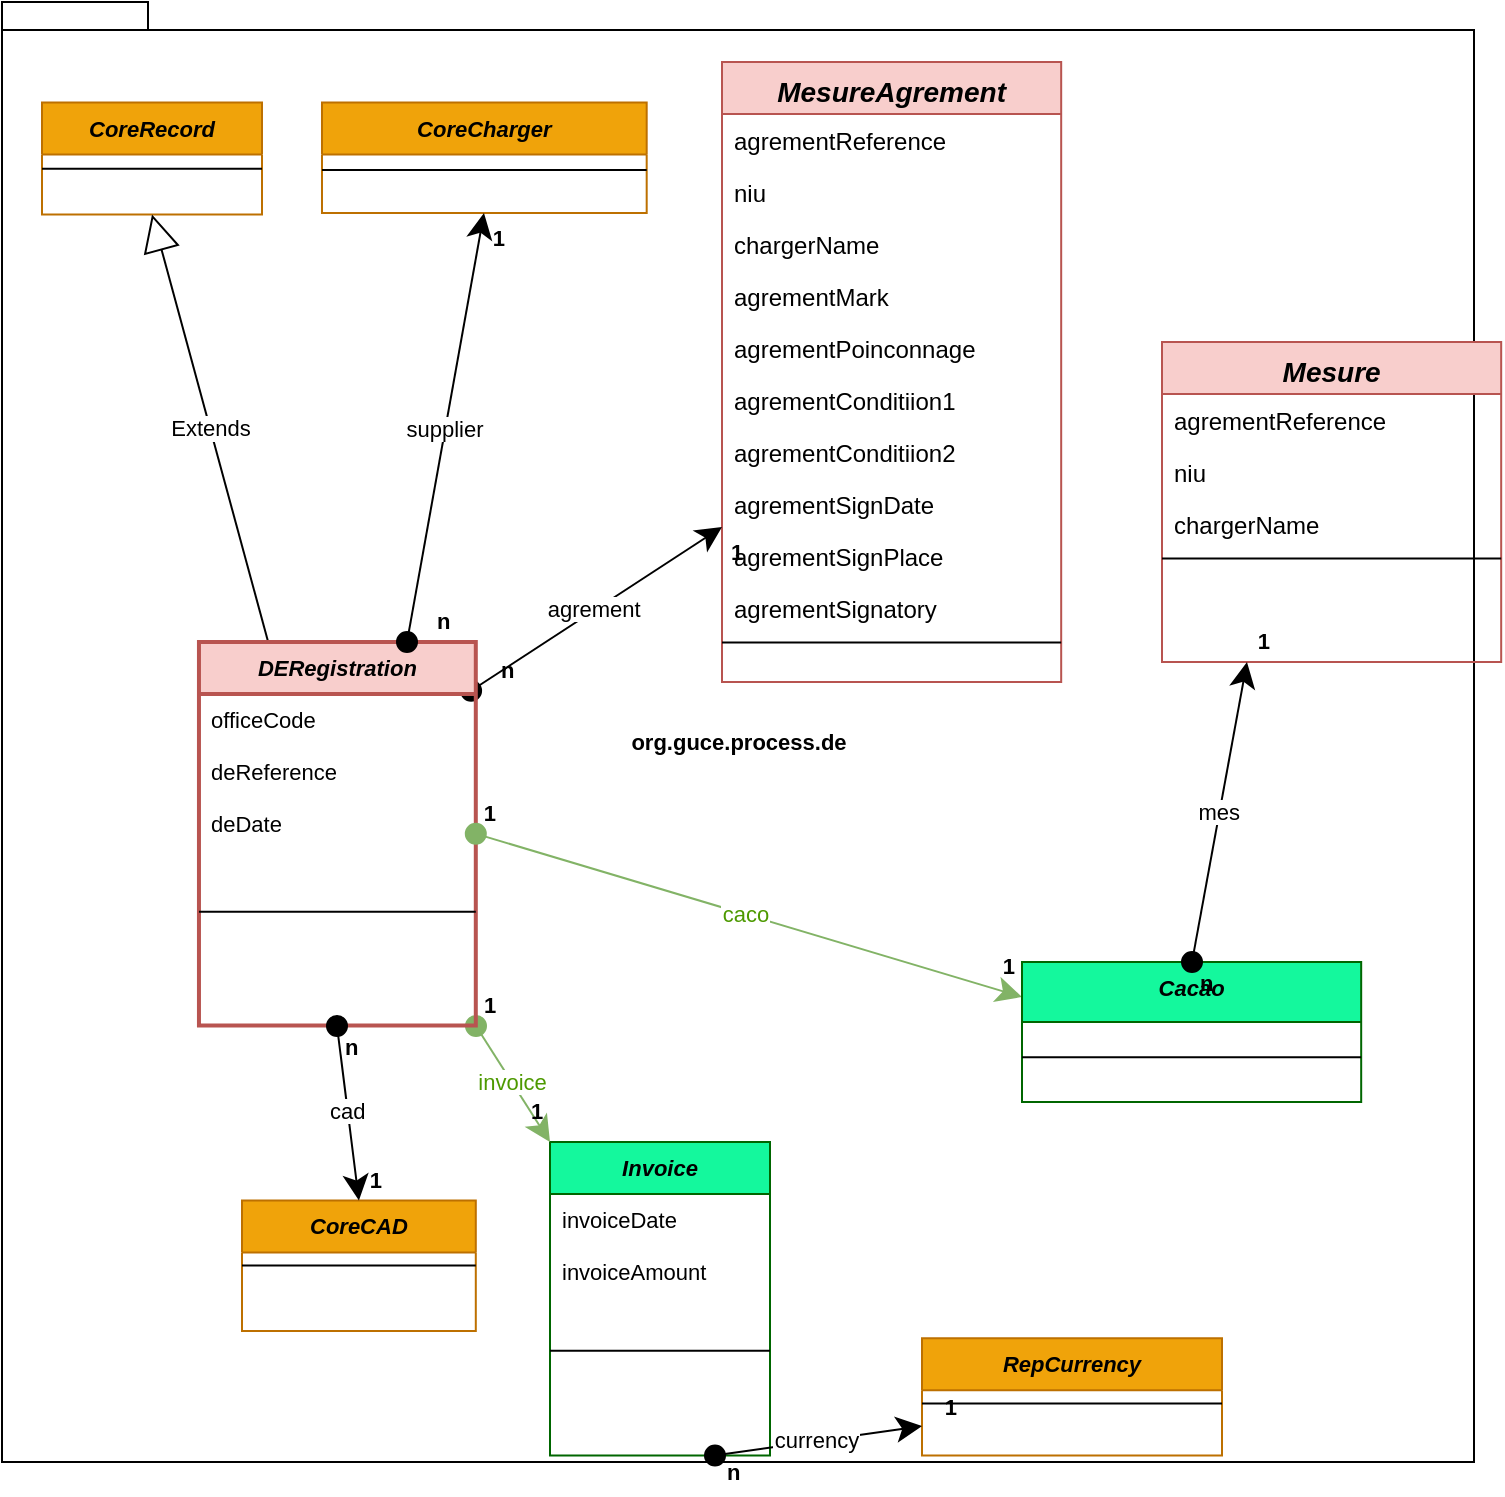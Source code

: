 <mxfile compressed="false" version="21.7.5" type="device">
  <diagram id="dzslenoz5EgcA-fO8ZGD" name="Page-1">
    <mxGraphModel dx="1434" dy="884" grid="1" gridSize="10" guides="1" tooltips="1" connect="1" arrows="1" fold="1" page="1" pageScale="1" pageWidth="827" pageHeight="1169" math="0" shadow="0">
      <root>
        <mxCell id="0" />
        <mxCell id="1" parent="0" />
        <object label="org.guce.process.de" element="package" placeholders="1" id="Sb3ObpHVFGHvWsoK8jhT-4">
          <mxCell style="shape=folder;fontStyle=1;spacingTop=10;tabWidth=40;tabHeight=14;tabPosition=left;html=1;container=1;fillColor=none;labelPosition=center;verticalLabelPosition=middle;align=center;verticalAlign=middle;spacingLeft=0;fontSize=11;" parent="1" vertex="1">
            <mxGeometry x="330" y="730" width="736" height="730" as="geometry" />
          </mxCell>
        </object>
        <object label="CoreRecord" element="existingClass" description="" entity="org.guce.core.entities.CoreRecord" xml="" id="Sb3ObpHVFGHvWsoK8jhT-13">
          <mxCell style="swimlane;fontStyle=3;align=center;verticalAlign=top;childLayout=stackLayout;horizontal=1;startSize=26;horizontalStack=0;resizeParent=1;resizeLast=0;collapsible=1;marginBottom=0;rounded=0;shadow=0;strokeWidth=1;fillColor=#f0a30a;strokeColor=#BD7000;container=1;snapToPoint=1;fixDash=1;dropTarget=1;expand=1;treeMoving=1;fontSize=11;fontColor=#000000;" parent="Sb3ObpHVFGHvWsoK8jhT-4" vertex="1">
            <mxGeometry x="20" y="50.255" width="110" height="55.973" as="geometry">
              <mxRectangle x="230" y="140" width="160" height="26" as="alternateBounds" />
            </mxGeometry>
          </mxCell>
        </object>
        <mxCell id="Sb3ObpHVFGHvWsoK8jhT-14" value="" style="line;strokeWidth=1;fillColor=none;align=left;verticalAlign=middle;spacingTop=-1;spacingLeft=3;spacingRight=3;rotatable=0;labelPosition=right;points=[];portConstraint=eastwest;fontSize=11;" parent="Sb3ObpHVFGHvWsoK8jhT-13" vertex="1">
          <mxGeometry y="26" width="110" height="14.226" as="geometry" />
        </mxCell>
        <object label="Extends" element="extends" id="Sb3ObpHVFGHvWsoK8jhT-15">
          <mxCell style="endArrow=block;endSize=16;endFill=0;html=1;sourcePerimeterSpacing=-4;strokeWidth=1;fontSize=11;align=center;snapToPoint=1;fixDash=1;entryX=0.5;entryY=1;entryDx=0;entryDy=0;exitX=0.25;exitY=0;exitDx=0;exitDy=0;" parent="Sb3ObpHVFGHvWsoK8jhT-4" source="Sb3ObpHVFGHvWsoK8jhT-5" target="Sb3ObpHVFGHvWsoK8jhT-13" edge="1">
            <mxGeometry width="160" relative="1" as="geometry">
              <mxPoint x="125.733" y="284.526" as="sourcePoint" />
              <mxPoint x="289.289" y="284.526" as="targetPoint" />
            </mxGeometry>
          </mxCell>
        </object>
        <object label="Invoice" element="embeddable" table_name="" package_name="" xml_element="" json_element="" description="" id="Sb3ObpHVFGHvWsoK8jhT-43">
          <mxCell style="swimlane;fontStyle=3;align=center;verticalAlign=top;childLayout=stackLayout;horizontal=1;startSize=26;horizontalStack=0;resizeParent=1;resizeLast=0;collapsible=1;marginBottom=0;rounded=0;shadow=0;strokeWidth=1;container=1;snapToPoint=1;fixDash=1;dropTarget=1;expand=1;treeMoving=1;fillColor=#14F89D;strokeColor=#006600;fontSize=11;" parent="Sb3ObpHVFGHvWsoK8jhT-4" vertex="1">
            <mxGeometry x="274" y="570.004" width="110" height="156.705" as="geometry">
              <mxRectangle x="230" y="140" width="160" height="26" as="alternateBounds" />
            </mxGeometry>
          </mxCell>
        </object>
        <object label="invoiceDate" type="date" element="field" label_name="Date Facture" column_name="INVOICE_DATE" max_size="" min_size="" options="" optionsClass="" nullable="" unique="" xml_element="DATE_FACTURE" sequence="2" label_nameEn="Invoice Date" id="Sb3ObpHVFGHvWsoK8jhT-45">
          <mxCell style="text;strokeColor=none;fillColor=none;align=left;verticalAlign=top;spacingLeft=4;spacingRight=4;overflow=hidden;rotatable=0;points=[[0,0.5],[1,0.5]];portConstraint=eastwest;connectable=0;allowArrows=0;autosize=0;resizable=0;fontSize=11;" parent="Sb3ObpHVFGHvWsoK8jhT-43" vertex="1">
            <mxGeometry y="26" width="110" height="26" as="geometry" />
          </mxCell>
        </object>
        <object label="invoiceAmount" type="bigdecimal" element="field" label_name="Montant Facture" column_name="INVOICE_AMOUNT" max_size="" min_size="" options="" optionsClass="" nullable="" unique="" xml_element="MONTANT_FACTURE" sequence="3" label_nameEn="Invoice Amount" id="MMoQDWghkzFwq_rW3yn7-1">
          <mxCell style="text;strokeColor=none;fillColor=none;align=left;verticalAlign=top;spacingLeft=4;spacingRight=4;overflow=hidden;rotatable=0;points=[[0,0.5],[1,0.5]];portConstraint=eastwest;allowArrows=0;resizable=0;connectable=0;fontSize=11;" parent="Sb3ObpHVFGHvWsoK8jhT-43" vertex="1">
            <mxGeometry y="52" width="110" height="34.667" as="geometry" />
          </mxCell>
        </object>
        <mxCell id="Sb3ObpHVFGHvWsoK8jhT-50" value="" style="line;strokeWidth=1;fillColor=none;align=left;verticalAlign=middle;spacingTop=-1;spacingLeft=3;spacingRight=3;rotatable=0;labelPosition=right;points=[];portConstraint=eastwest;fontSize=11;" parent="Sb3ObpHVFGHvWsoK8jhT-43" vertex="1">
          <mxGeometry y="86.667" width="110" height="35.372" as="geometry" />
        </mxCell>
        <object label="invoice" join_table="" join_column="" inverse_join_column="" mapped_by="" unique="" cascade="" inverse_name="" element="relation" fetch_type="" orphan_removal="" xml_element="FACTURE" sequence="15" label_name="Facture" label_nameEn="Invoice" id="vLi7R-2AJWSlNqhlG2X7-19">
          <mxCell style="endArrow=classic;shadow=0;strokeWidth=1;rounded=0;endFill=1;elbow=vertical;endSize=10;startSize=10;sourcePerimeterSpacing=0;startArrow=oval;startFill=1;align=center;snapToPoint=1;targetPerimeterSpacing=0;fontSize=11;spacingRight=0;spacingBottom=2;spacing=0;fixDash=1;fontColor=#4D9900;fillColor=#d5e8d4;strokeColor=#82B366;" parent="Sb3ObpHVFGHvWsoK8jhT-4" source="Sb3ObpHVFGHvWsoK8jhT-5" target="Sb3ObpHVFGHvWsoK8jhT-43" edge="1">
            <mxGeometry x="-0.012" relative="1" as="geometry">
              <mxPoint x="136.745" y="459.411" as="sourcePoint" />
              <mxPoint x="416" y="142.703" as="targetPoint" />
              <mxPoint as="offset" />
              <Array as="points" />
            </mxGeometry>
          </mxCell>
        </object>
        <object label="1" element="card" id="vLi7R-2AJWSlNqhlG2X7-20">
          <mxCell style="resizable=0;align=left;verticalAlign=bottom;labelBackgroundColor=none;fontSize=11;fontStyle=1;spacing=4;" parent="vLi7R-2AJWSlNqhlG2X7-19" connectable="0" vertex="1">
            <mxGeometry x="-1" relative="1" as="geometry">
              <mxPoint as="offset" />
            </mxGeometry>
          </mxCell>
        </object>
        <object label="1" element="card" id="vLi7R-2AJWSlNqhlG2X7-21">
          <mxCell style="resizable=0;align=right;verticalAlign=bottom;labelBackgroundColor=none;fontSize=11;fontStyle=1;spacing=4;" parent="vLi7R-2AJWSlNqhlG2X7-19" connectable="0" vertex="1">
            <mxGeometry x="1" relative="1" as="geometry">
              <mxPoint y="-5" as="offset" />
            </mxGeometry>
          </mxCell>
        </object>
        <object label="RepCurrency" element="existingClass" description="" entity="org.guce.rep.entities.RepCurrency" xml="" id="MMoQDWghkzFwq_rW3yn7-2">
          <mxCell style="swimlane;fontStyle=3;align=center;verticalAlign=top;childLayout=stackLayout;horizontal=1;startSize=26;horizontalStack=0;resizeParent=1;resizeLast=0;collapsible=1;marginBottom=0;rounded=0;shadow=0;strokeWidth=1;fillColor=#f0a30a;strokeColor=#BD7000;container=1;snapToPoint=1;fixDash=1;dropTarget=1;expand=1;treeMoving=1;fontSize=11;fontColor=#000000;" parent="Sb3ObpHVFGHvWsoK8jhT-4" vertex="1">
            <mxGeometry x="460" y="668.099" width="150" height="58.61" as="geometry">
              <mxRectangle x="230" y="140" width="160" height="26" as="alternateBounds" />
            </mxGeometry>
          </mxCell>
        </object>
        <mxCell id="MMoQDWghkzFwq_rW3yn7-3" value="" style="line;strokeWidth=1;fillColor=none;align=left;verticalAlign=middle;spacingTop=-1;spacingLeft=3;spacingRight=3;rotatable=0;labelPosition=right;points=[];portConstraint=eastwest;fontSize=11;" parent="MMoQDWghkzFwq_rW3yn7-2" vertex="1">
          <mxGeometry y="26" width="150" height="13.21" as="geometry" />
        </mxCell>
        <object label="currency" join_table="" join_column="" inverse_join_column="" mapped_by="" unique="" cascade="" inverse_name="" element="relation" fetch_type="" orphan_removal="" xml_element="DEVISE_FACTURE" sequence="4" label_nameEn="Invoice Currency" label_name="Devise Facture" id="MMoQDWghkzFwq_rW3yn7-4">
          <mxCell style="endArrow=classic;shadow=0;strokeWidth=1;rounded=0;endFill=1;elbow=vertical;endSize=10;startSize=10;sourcePerimeterSpacing=0;startArrow=oval;startFill=1;align=center;snapToPoint=1;targetPerimeterSpacing=0;fontSize=11;spacingRight=0;spacingBottom=2;spacing=0;fixDash=1;exitX=0.75;exitY=1;exitDx=0;exitDy=0;" parent="Sb3ObpHVFGHvWsoK8jhT-4" source="Sb3ObpHVFGHvWsoK8jhT-43" target="MMoQDWghkzFwq_rW3yn7-2" edge="1">
            <mxGeometry x="-0.012" relative="1" as="geometry">
              <mxPoint x="173.641" y="660.781" as="sourcePoint" />
              <mxPoint x="410.424" y="660.506" as="targetPoint" />
              <mxPoint as="offset" />
              <Array as="points" />
            </mxGeometry>
          </mxCell>
        </object>
        <object label="n" element="card" id="MMoQDWghkzFwq_rW3yn7-5">
          <mxCell style="resizable=0;align=left;verticalAlign=bottom;labelBackgroundColor=none;fontSize=11;fontStyle=1;spacing=4;" parent="MMoQDWghkzFwq_rW3yn7-4" connectable="0" vertex="1">
            <mxGeometry x="-1" relative="1" as="geometry">
              <mxPoint x="2" y="19" as="offset" />
            </mxGeometry>
          </mxCell>
        </object>
        <object label="1" element="card" id="MMoQDWghkzFwq_rW3yn7-6">
          <mxCell style="resizable=0;align=right;verticalAlign=bottom;labelBackgroundColor=none;fontSize=11;fontStyle=1;spacing=4;" parent="MMoQDWghkzFwq_rW3yn7-4" connectable="0" vertex="1">
            <mxGeometry x="1" relative="1" as="geometry">
              <mxPoint x="21" y="1" as="offset" />
            </mxGeometry>
          </mxCell>
        </object>
        <object label="MesureAgrement" element="class" table_name="DE_AGREMENT" package_name="" xml_element="" json_element="" description="Gestion des agrements d&#39;importation" code="DE_AGR" columns="agrementReference:agrementReference,niu:niu,chargerName:chargerName,agrementSignDate:agrementSignDate:date,agrementMark:agrementMark" tilte="" titleEn="Import agrement" process_description="Gestion des agrements d&#39;importation" process_descriptioneN="Import agrement management" searchs="agrementReference:agrementReference,niu:niu,chargerName:chargerName,agrementSignDate:agrementSignDate:date" name_field="agrementReference" title="Agrement d&#39;imporation" exportables="agrementReference:agrementReference,niu:niu,chargerName:chargerName,agrementSignDate:agrementSignDate:date,agrementMark:agrementMark" list_title="Liste des agrements d&#39;importation" requiredList="agrementConditiion1,agrementConditiion2" id="NXV4UGEvAsTHHOBQvUV3-1">
          <mxCell style="swimlane;fontStyle=3;align=center;verticalAlign=top;childLayout=stackLayout;horizontal=1;startSize=26;horizontalStack=0;resizeParent=1;resizeLast=0;collapsible=1;marginBottom=0;rounded=0;shadow=0;strokeWidth=1;fillColor=#f8cecc;strokeColor=#b85450;container=1;snapToPoint=1;fixDash=1;dropTarget=1;expand=1;treeMoving=1;fontSize=14;" parent="Sb3ObpHVFGHvWsoK8jhT-4" vertex="1">
            <mxGeometry x="360" y="30" width="169.59" height="310" as="geometry">
              <mxRectangle x="230" y="140" width="160" height="26" as="alternateBounds" />
            </mxGeometry>
          </mxCell>
        </object>
        <object label="agrementReference" type="string" element="field" label_name="N° Agrément" column_name="" max_size="35" min_size="" options="" optionsClass="" nullable="" unique="true" label_nameEn="N° Agrément" sequence="1" id="NXV4UGEvAsTHHOBQvUV3-2">
          <mxCell style="text;strokeColor=none;fillColor=none;align=left;verticalAlign=top;spacingLeft=4;spacingRight=4;overflow=hidden;rotatable=0;points=[[0,0.5],[1,0.5]];portConstraint=eastwest;connectable=0;allowArrows=0;autosize=0;resizable=0;" parent="NXV4UGEvAsTHHOBQvUV3-1" vertex="1">
            <mxGeometry y="26" width="169.59" height="26" as="geometry" />
          </mxCell>
        </object>
        <object label="niu" type="string" element="field" label_name="Numéro contribuable" column_name="" max_size="35" min_size="" options="" optionsClass="" nullable="" unique="" label_nameEn="Numéro contribuable" sequence="2" id="NXV4UGEvAsTHHOBQvUV3-3">
          <mxCell style="text;strokeColor=none;fillColor=none;align=left;verticalAlign=top;spacingLeft=4;spacingRight=4;overflow=hidden;rotatable=0;points=[[0,0.5],[1,0.5]];portConstraint=eastwest;connectable=0;allowArrows=0;autosize=0;resizable=0;" parent="NXV4UGEvAsTHHOBQvUV3-1" vertex="1">
            <mxGeometry y="52" width="169.59" height="26" as="geometry" />
          </mxCell>
        </object>
        <object label="chargerName" type="string" element="field" label_name="Nom contribuable" column_name="" max_size="150" min_size="" options="" optionsClass="" nullable="" unique="" label_nameEn="Nom contribuable" sequence="3" id="NXV4UGEvAsTHHOBQvUV3-4">
          <mxCell style="text;strokeColor=none;fillColor=none;align=left;verticalAlign=top;spacingLeft=4;spacingRight=4;overflow=hidden;rotatable=0;points=[[0,0.5],[1,0.5]];portConstraint=eastwest;connectable=0;allowArrows=0;autosize=0;resizable=0;" parent="NXV4UGEvAsTHHOBQvUV3-1" vertex="1">
            <mxGeometry y="78" width="169.59" height="26" as="geometry" />
          </mxCell>
        </object>
        <object label="agrementMark" type="string" element="field" label_name="Marques d’identification" column_name="" max_size="512" min_size="" options="" optionsClass="" nullable="" unique="" label_nameEn="Marques d’identification" sequence="5" id="NXV4UGEvAsTHHOBQvUV3-5">
          <mxCell style="text;strokeColor=none;fillColor=none;align=left;verticalAlign=top;spacingLeft=4;spacingRight=4;overflow=hidden;rotatable=0;points=[[0,0.5],[1,0.5]];portConstraint=eastwest;connectable=0;allowArrows=0;autosize=0;resizable=0;" parent="NXV4UGEvAsTHHOBQvUV3-1" vertex="1">
            <mxGeometry y="104" width="169.59" height="26" as="geometry" />
          </mxCell>
        </object>
        <object label="agrementPoinconnage" type="string" element="field" label_name="Poinçonnage" column_name="" max_size="512" min_size="" options="" optionsClass="" nullable="" unique="" label_nameEn="Poinçonnage" sequence="5" id="NXV4UGEvAsTHHOBQvUV3-6">
          <mxCell style="text;strokeColor=none;fillColor=none;align=left;verticalAlign=top;spacingLeft=4;spacingRight=4;overflow=hidden;rotatable=0;points=[[0,0.5],[1,0.5]];portConstraint=eastwest;connectable=0;allowArrows=0;autosize=0;resizable=0;" parent="NXV4UGEvAsTHHOBQvUV3-1" vertex="1">
            <mxGeometry y="130" width="169.59" height="26" as="geometry" />
          </mxCell>
        </object>
        <object label="agrementConditiion1" type="string" element="field" label_name="Conditions Agrément 1" column_name="" max_size="512" min_size="" options="" optionsClass="" nullable="" unique="" label_nameEn="Conditions Agrément 1" sequence="5" required="false" id="NXV4UGEvAsTHHOBQvUV3-7">
          <mxCell style="text;strokeColor=none;fillColor=none;align=left;verticalAlign=top;spacingLeft=4;spacingRight=4;overflow=hidden;rotatable=0;points=[[0,0.5],[1,0.5]];portConstraint=eastwest;connectable=0;allowArrows=0;autosize=0;resizable=0;" parent="NXV4UGEvAsTHHOBQvUV3-1" vertex="1">
            <mxGeometry y="156" width="169.59" height="26" as="geometry" />
          </mxCell>
        </object>
        <object label="agrementConditiion2" type="string" element="field" label_name="Conditions Agrément 2" column_name="" max_size="512" min_size="" options="" optionsClass="" nullable="" unique="" label_nameEn="Conditions Agrément 2" sequence="6" required="false" id="NXV4UGEvAsTHHOBQvUV3-8">
          <mxCell style="text;strokeColor=none;fillColor=none;align=left;verticalAlign=top;spacingLeft=4;spacingRight=4;overflow=hidden;rotatable=0;points=[[0,0.5],[1,0.5]];portConstraint=eastwest;connectable=0;allowArrows=0;autosize=0;resizable=0;" parent="NXV4UGEvAsTHHOBQvUV3-1" vertex="1">
            <mxGeometry y="182" width="169.59" height="26" as="geometry" />
          </mxCell>
        </object>
        <object label="agrementSignDate" type="date" element="field" label_name="Date Signature" column_name="" max_size="" min_size="" options="" optionsClass="" nullable="" unique="" label_nameEn="Date Signature" sequence="7" id="NXV4UGEvAsTHHOBQvUV3-9">
          <mxCell style="text;strokeColor=none;fillColor=none;align=left;verticalAlign=top;spacingLeft=4;spacingRight=4;overflow=hidden;rotatable=0;points=[[0,0.5],[1,0.5]];portConstraint=eastwest;connectable=0;allowArrows=0;autosize=0;resizable=0;" parent="NXV4UGEvAsTHHOBQvUV3-1" vertex="1">
            <mxGeometry y="208" width="169.59" height="26" as="geometry" />
          </mxCell>
        </object>
        <object label="agrementSignPlace" type="string" element="field" label_name="Lieu signature" column_name="" max_size="" min_size="" options="" optionsClass="" nullable="" unique="" label_nameEn="Lieu signature" sequence="8" id="NXV4UGEvAsTHHOBQvUV3-10">
          <mxCell style="text;strokeColor=none;fillColor=none;align=left;verticalAlign=top;spacingLeft=4;spacingRight=4;overflow=hidden;rotatable=0;points=[[0,0.5],[1,0.5]];portConstraint=eastwest;connectable=0;allowArrows=0;autosize=0;resizable=0;" parent="NXV4UGEvAsTHHOBQvUV3-1" vertex="1">
            <mxGeometry y="234" width="169.59" height="26" as="geometry" />
          </mxCell>
        </object>
        <object label="agrementSignatory" type="string" element="field" label_name="Signataire" column_name="" max_size="" min_size="" options="" optionsClass="" nullable="" unique="" label_nameEn="Signataire" sequence="9" id="NXV4UGEvAsTHHOBQvUV3-11">
          <mxCell style="text;strokeColor=none;fillColor=none;align=left;verticalAlign=top;spacingLeft=4;spacingRight=4;overflow=hidden;rotatable=0;points=[[0,0.5],[1,0.5]];portConstraint=eastwest;connectable=0;allowArrows=0;autosize=0;resizable=0;" parent="NXV4UGEvAsTHHOBQvUV3-1" vertex="1">
            <mxGeometry y="260" width="169.59" height="26" as="geometry" />
          </mxCell>
        </object>
        <mxCell id="NXV4UGEvAsTHHOBQvUV3-12" value="" style="line;strokeWidth=1;fillColor=none;align=left;verticalAlign=middle;spacingTop=-1;spacingLeft=3;spacingRight=3;rotatable=0;labelPosition=right;points=[];portConstraint=eastwest;" parent="NXV4UGEvAsTHHOBQvUV3-1" vertex="1">
          <mxGeometry y="286" width="169.59" height="8.609" as="geometry" />
        </mxCell>
        <object label="agrement" join_table="" join_column="" inverse_join_column="" mapped_by="" unique="" cascade="" inverse_name="" element="relation" fetch_type="" orphan_removal="" xml_element="FOURNISSEUR" sequence="11" label_name="Fournisseur" label_nameEn="Supplier" id="NXV4UGEvAsTHHOBQvUV3-13">
          <mxCell style="endArrow=classic;shadow=0;strokeWidth=1;rounded=0;endFill=1;elbow=vertical;endSize=10;startSize=10;sourcePerimeterSpacing=0;startArrow=oval;startFill=1;align=center;snapToPoint=1;targetPerimeterSpacing=0;fontSize=11;spacingRight=0;spacingBottom=2;spacing=0;fixDash=1;exitX=0.983;exitY=0.127;exitDx=0;exitDy=0;exitPerimeter=0;" parent="Sb3ObpHVFGHvWsoK8jhT-4" source="Sb3ObpHVFGHvWsoK8jhT-5" target="NXV4UGEvAsTHHOBQvUV3-1" edge="1">
            <mxGeometry x="-0.02" relative="1" as="geometry">
              <mxPoint x="184" y="371" as="sourcePoint" />
              <mxPoint x="400" y="170" as="targetPoint" />
              <mxPoint as="offset" />
              <Array as="points" />
            </mxGeometry>
          </mxCell>
        </object>
        <object label="n" element="card" id="NXV4UGEvAsTHHOBQvUV3-14">
          <mxCell style="resizable=0;align=left;verticalAlign=bottom;labelBackgroundColor=none;fontSize=11;fontStyle=1;spacing=4;" parent="NXV4UGEvAsTHHOBQvUV3-13" connectable="0" vertex="1">
            <mxGeometry x="-1" relative="1" as="geometry">
              <mxPoint x="11" as="offset" />
            </mxGeometry>
          </mxCell>
        </object>
        <object label="1" element="card" id="NXV4UGEvAsTHHOBQvUV3-15">
          <mxCell style="resizable=0;align=right;verticalAlign=bottom;labelBackgroundColor=none;fontSize=11;fontStyle=1;spacing=4;" parent="NXV4UGEvAsTHHOBQvUV3-13" connectable="0" vertex="1">
            <mxGeometry x="1" relative="1" as="geometry">
              <mxPoint x="14" y="23" as="offset" />
            </mxGeometry>
          </mxCell>
        </object>
        <object label="DERegistration" element="class" table_name="DE_MINCOMMERCE_REGISTRATION" package_name="" xml_element="CONTENT" json_element="" description="" code="DE" has_containers="false" columns="" referenceField="deReference" afterFields="deDate,deReference" author="NGC" process_description="declaration d&#39;existence MINCOMMERCE" attachments_types="BL:Connaissement,FACTURE:Facture" charger_xml_name="CLIENT" requestCode="01" responseCICode="11" ciCode="02" validationCode="04" modicationRequestCode="09" modificationCode="10" rejectCode="03" invoice.activity="false" partner.code="MINCOMMERCE" process_descriptionEn="declaration of existence MINCOMMERCE" goods.type="CT" payment.activity="true" id="Sb3ObpHVFGHvWsoK8jhT-5">
          <mxCell style="swimlane;fontStyle=3;align=center;verticalAlign=top;childLayout=stackLayout;horizontal=1;startSize=26;horizontalStack=0;resizeParent=1;resizeLast=0;collapsible=1;marginBottom=0;rounded=0;shadow=0;strokeWidth=2;fillColor=#f8cecc;strokeColor=#b85450;container=1;snapToPoint=1;fixDash=1;dropTarget=1;expand=1;treeMoving=1;fontSize=11;perimeterSpacing=0;swimlaneLine=1;sketch=0;" parent="Sb3ObpHVFGHvWsoK8jhT-4" vertex="1">
            <mxGeometry x="98.48" y="320" width="138.42" height="191.77" as="geometry">
              <mxRectangle x="65.996" y="230.005" width="160" height="26" as="alternateBounds" />
            </mxGeometry>
          </mxCell>
        </object>
        <object label="officeCode" type="string" element="field" label_name="Bureau" column_name="OFFICE_CODE" max_size="35" min_size="" options="BC-SNP:Yaoundé" optionsClass="" nullable="" unique="" xml_element="CODE_BUREAU" sequence="1" label_nameEn="Office" id="H-aZSpLhL-oLSM1OxbNI-8">
          <mxCell style="text;strokeColor=none;fillColor=none;align=left;verticalAlign=top;spacingLeft=4;spacingRight=4;overflow=hidden;rotatable=0;points=[[0,0.5],[1,0.5]];portConstraint=eastwest;connectable=0;allowArrows=0;autosize=0;resizable=0;shadow=0;sketch=0;fontSize=11;" parent="Sb3ObpHVFGHvWsoK8jhT-5" vertex="1">
            <mxGeometry y="26" width="138.42" height="26" as="geometry" />
          </mxCell>
        </object>
        <object label="deReference" type="string" element="field" label_name="N° Visa Technique" column_name="REFERENCE_VT" max_size="35" min_size="" options="" optionsClass="" nullable="" unique="" xml_element="NUMERO_VT_MINEPDED" sequence="3" label_nameEn="Technical Visa Number" id="H-aZSpLhL-oLSM1OxbNI-9">
          <mxCell style="text;strokeColor=none;fillColor=none;align=left;verticalAlign=top;spacingLeft=4;spacingRight=4;overflow=hidden;rotatable=0;points=[[0,0.5],[1,0.5]];portConstraint=eastwest;connectable=0;allowArrows=0;autosize=0;resizable=0;shadow=0;sketch=0;fontSize=11;" parent="Sb3ObpHVFGHvWsoK8jhT-5" vertex="1">
            <mxGeometry y="52" width="138.42" height="26" as="geometry" />
          </mxCell>
        </object>
        <object label="deDate" type="date" element="field" label_name="Date visa technique" column_name="VT_DATE" max_size="" min_size="" options="" optionsClass="" nullable="" unique="" xml_element="DATE_VT_MINEPDED" sequence="2" label_nameEn="Technical Visa Date" id="H-aZSpLhL-oLSM1OxbNI-11">
          <mxCell style="text;strokeColor=none;fillColor=none;align=left;verticalAlign=top;spacingLeft=4;spacingRight=4;overflow=hidden;rotatable=0;points=[[0,0.5],[1,0.5]];portConstraint=eastwest;connectable=0;allowArrows=0;autosize=0;resizable=0;shadow=0;sketch=0;fontSize=11;" parent="Sb3ObpHVFGHvWsoK8jhT-5" vertex="1">
            <mxGeometry y="78" width="138.42" height="26" as="geometry" />
          </mxCell>
        </object>
        <mxCell id="Sb3ObpHVFGHvWsoK8jhT-7" value="" style="line;strokeWidth=1;fillColor=none;align=left;verticalAlign=middle;spacingTop=-1;spacingLeft=3;spacingRight=3;rotatable=0;labelPosition=right;points=[];portConstraint=eastwest;fontSize=11;" parent="Sb3ObpHVFGHvWsoK8jhT-5" vertex="1">
          <mxGeometry y="104" width="138.42" height="61.77" as="geometry" />
        </mxCell>
        <object label="CoreCharger" element="existingClass" description="" entity="org.guce.core.entities.CoreCharger" xml="" id="9pVmODNT_dni1GWoBUyI-1">
          <mxCell style="swimlane;fontStyle=3;align=center;verticalAlign=top;childLayout=stackLayout;horizontal=1;startSize=26;horizontalStack=0;resizeParent=1;resizeLast=0;collapsible=1;marginBottom=0;rounded=0;shadow=0;strokeWidth=1;fillColor=#f0a30a;strokeColor=#BD7000;container=1;snapToPoint=1;fixDash=1;dropTarget=1;expand=1;treeMoving=1;fontSize=11;fontColor=#000000;" parent="Sb3ObpHVFGHvWsoK8jhT-4" vertex="1">
            <mxGeometry x="159.997" y="50.257" width="162.346" height="55.195" as="geometry">
              <mxRectangle x="230" y="140" width="160" height="26" as="alternateBounds" />
            </mxGeometry>
          </mxCell>
        </object>
        <mxCell id="9pVmODNT_dni1GWoBUyI-2" value="" style="line;strokeWidth=1;fillColor=none;align=left;verticalAlign=middle;spacingTop=-1;spacingLeft=3;spacingRight=3;rotatable=0;labelPosition=right;points=[];portConstraint=eastwest;fontSize=11;" parent="9pVmODNT_dni1GWoBUyI-1" vertex="1">
          <mxGeometry y="26" width="162.346" height="15.382" as="geometry" />
        </mxCell>
        <object label="supplier" join_table="" join_column="" inverse_join_column="" mapped_by="" unique="" cascade="" inverse_name="" element="relation" fetch_type="" orphan_removal="" xml_element="FOURNISSEUR" sequence="11" label_name="Fournisseur" label_nameEn="Supplier" id="9pVmODNT_dni1GWoBUyI-3">
          <mxCell style="endArrow=classic;shadow=0;strokeWidth=1;rounded=0;endFill=1;elbow=vertical;endSize=10;startSize=10;sourcePerimeterSpacing=0;startArrow=oval;startFill=1;align=center;snapToPoint=1;targetPerimeterSpacing=0;fontSize=11;spacingRight=0;spacingBottom=2;spacing=0;fixDash=1;" parent="Sb3ObpHVFGHvWsoK8jhT-4" source="Sb3ObpHVFGHvWsoK8jhT-5" target="9pVmODNT_dni1GWoBUyI-1" edge="1">
            <mxGeometry x="-0.012" relative="1" as="geometry">
              <mxPoint x="202" y="230" as="sourcePoint" />
              <mxPoint x="306" y="132" as="targetPoint" />
              <mxPoint as="offset" />
              <Array as="points" />
            </mxGeometry>
          </mxCell>
        </object>
        <object label="n" element="card" id="9pVmODNT_dni1GWoBUyI-4">
          <mxCell style="resizable=0;align=left;verticalAlign=bottom;labelBackgroundColor=none;fontSize=11;fontStyle=1;spacing=4;" parent="9pVmODNT_dni1GWoBUyI-3" connectable="0" vertex="1">
            <mxGeometry x="-1" relative="1" as="geometry">
              <mxPoint x="11" as="offset" />
            </mxGeometry>
          </mxCell>
        </object>
        <object label="1" element="card" id="9pVmODNT_dni1GWoBUyI-5">
          <mxCell style="resizable=0;align=right;verticalAlign=bottom;labelBackgroundColor=none;fontSize=11;fontStyle=1;spacing=4;" parent="9pVmODNT_dni1GWoBUyI-3" connectable="0" vertex="1">
            <mxGeometry x="1" relative="1" as="geometry">
              <mxPoint x="14" y="23" as="offset" />
            </mxGeometry>
          </mxCell>
        </object>
        <object label="CoreCAD" element="existingClass" description="" entity="org.guce.core.entities.CoreCAD" xml="" id="ol6Ef5uzSe-HBtROMozt-1">
          <mxCell style="swimlane;fontStyle=3;align=center;verticalAlign=top;childLayout=stackLayout;horizontal=1;startSize=26;horizontalStack=0;resizeParent=1;resizeLast=0;collapsible=1;marginBottom=0;rounded=0;shadow=0;strokeWidth=1;fillColor=#f0a30a;strokeColor=#BD7000;container=1;snapToPoint=1;fixDash=1;dropTarget=1;expand=1;treeMoving=1;fontSize=11;fontColor=#000000;" parent="Sb3ObpHVFGHvWsoK8jhT-4" vertex="1">
            <mxGeometry x="120.0" y="599.192" width="116.9" height="65.288" as="geometry">
              <mxRectangle x="230" y="140" width="160" height="26" as="alternateBounds" />
            </mxGeometry>
          </mxCell>
        </object>
        <mxCell id="ol6Ef5uzSe-HBtROMozt-2" value="" style="line;strokeWidth=1;fillColor=none;align=left;verticalAlign=middle;spacingTop=-1;spacingLeft=3;spacingRight=3;rotatable=0;labelPosition=right;points=[];portConstraint=eastwest;fontSize=11;" parent="ol6Ef5uzSe-HBtROMozt-1" vertex="1">
          <mxGeometry y="26" width="116.9" height="13.21" as="geometry" />
        </mxCell>
        <object label="cad" join_table="" join_column="" inverse_join_column="" mapped_by="" unique="" cascade="" inverse_name="" element="relation" fetch_type="" orphan_removal="" xml_element="TRANSITAIRE" sequence="12" label_nameEn="Clearing Agent" label_name="Transitaire" id="ol6Ef5uzSe-HBtROMozt-3">
          <mxCell style="endArrow=classic;shadow=0;strokeWidth=1;rounded=0;endFill=1;elbow=vertical;endSize=10;startSize=10;sourcePerimeterSpacing=0;startArrow=oval;startFill=1;align=center;snapToPoint=1;targetPerimeterSpacing=0;fontSize=11;spacingRight=0;spacingBottom=2;spacing=0;fixDash=1;entryX=0.5;entryY=0;entryDx=0;entryDy=0;" parent="Sb3ObpHVFGHvWsoK8jhT-4" source="Sb3ObpHVFGHvWsoK8jhT-5" target="ol6Ef5uzSe-HBtROMozt-1" edge="1">
            <mxGeometry x="-0.012" relative="1" as="geometry">
              <mxPoint x="178.75" y="490" as="sourcePoint" />
              <mxPoint x="198.75" y="558.815" as="targetPoint" />
              <mxPoint as="offset" />
              <Array as="points" />
            </mxGeometry>
          </mxCell>
        </object>
        <object label="n" element="card" id="ol6Ef5uzSe-HBtROMozt-4">
          <mxCell style="resizable=0;align=left;verticalAlign=bottom;labelBackgroundColor=none;fontSize=11;fontStyle=1;spacing=4;" parent="ol6Ef5uzSe-HBtROMozt-3" connectable="0" vertex="1">
            <mxGeometry x="-1" relative="1" as="geometry">
              <mxPoint y="21" as="offset" />
            </mxGeometry>
          </mxCell>
        </object>
        <object label="1" element="card" id="ol6Ef5uzSe-HBtROMozt-5">
          <mxCell style="resizable=0;align=right;verticalAlign=bottom;labelBackgroundColor=none;fontSize=11;fontStyle=1;spacing=4;" parent="ol6Ef5uzSe-HBtROMozt-3" connectable="0" vertex="1">
            <mxGeometry x="1" relative="1" as="geometry">
              <mxPoint x="15" as="offset" />
            </mxGeometry>
          </mxCell>
        </object>
        <object label="caco" join_table="" join_column="" inverse_join_column="" mapped_by="" unique="" cascade="" inverse_name="" element="relation" fetch_type="" orphan_removal="" xml_element="FACTURE" sequence="15" label_name="Cacao" label_nameEn="Cacao" id="fMMyehuQm7Rs16wvk35I-5">
          <mxCell style="endArrow=classic;shadow=0;strokeWidth=1;rounded=0;endFill=1;elbow=vertical;endSize=10;startSize=10;sourcePerimeterSpacing=0;startArrow=oval;startFill=1;align=center;snapToPoint=1;targetPerimeterSpacing=0;fontSize=11;spacingRight=0;spacingBottom=2;spacing=0;fixDash=1;fontColor=#4D9900;fillColor=#d5e8d4;strokeColor=#82B366;exitX=1;exitY=0.5;exitDx=0;exitDy=0;" edge="1" parent="Sb3ObpHVFGHvWsoK8jhT-4" source="Sb3ObpHVFGHvWsoK8jhT-5" target="fMMyehuQm7Rs16wvk35I-1">
            <mxGeometry x="-0.012" relative="1" as="geometry">
              <mxPoint x="260" y="370" as="sourcePoint" />
              <mxPoint x="383" y="427" as="targetPoint" />
              <mxPoint as="offset" />
              <Array as="points" />
            </mxGeometry>
          </mxCell>
        </object>
        <object label="1" element="card" id="fMMyehuQm7Rs16wvk35I-6">
          <mxCell style="resizable=0;align=left;verticalAlign=bottom;labelBackgroundColor=none;fontSize=11;fontStyle=1;spacing=4;" connectable="0" vertex="1" parent="fMMyehuQm7Rs16wvk35I-5">
            <mxGeometry x="-1" relative="1" as="geometry">
              <mxPoint as="offset" />
            </mxGeometry>
          </mxCell>
        </object>
        <object label="1" element="card" id="fMMyehuQm7Rs16wvk35I-7">
          <mxCell style="resizable=0;align=right;verticalAlign=bottom;labelBackgroundColor=none;fontSize=11;fontStyle=1;spacing=4;" connectable="0" vertex="1" parent="fMMyehuQm7Rs16wvk35I-5">
            <mxGeometry x="1" relative="1" as="geometry">
              <mxPoint y="-5" as="offset" />
            </mxGeometry>
          </mxCell>
        </object>
        <object label="Mesure" element="class" table_name="DE_CACAO" package_name="" xml_element="" json_element="" description="Gestion des agrements d&#39;importation" code="DE_MEA" columns="agrementReference:agrementReference,niu:niu,chargerName:chargerName" tilte="" titleEn="Import " process_description="Gestion des " process_descriptioneN="Import agrement " searchs="agrementReference:agrementReference,niu:niu,chargerName:chargerName" name_field="agrementReference" title="Agrement " exportables="agrementReference:agrementReference,niu:niu,chargerName:chargerName" list_title="Liste des agrements d&#39;importation" requiredList="agrementConditiion1,agrementConditiion2" id="fMMyehuQm7Rs16wvk35I-8">
          <mxCell style="swimlane;fontStyle=3;align=center;verticalAlign=top;childLayout=stackLayout;horizontal=1;startSize=26;horizontalStack=0;resizeParent=1;resizeLast=0;collapsible=1;marginBottom=0;rounded=0;shadow=0;strokeWidth=1;fillColor=#f8cecc;strokeColor=#b85450;container=1;snapToPoint=1;fixDash=1;dropTarget=1;expand=1;treeMoving=1;fontSize=14;" vertex="1" parent="Sb3ObpHVFGHvWsoK8jhT-4">
            <mxGeometry x="580" y="170" width="169.59" height="160" as="geometry">
              <mxRectangle x="230" y="140" width="160" height="26" as="alternateBounds" />
            </mxGeometry>
          </mxCell>
        </object>
        <object label="agrementReference" type="string" element="field" label_name="N° de produit" column_name="" max_size="35" min_size="" options="" optionsClass="" nullable="" unique="true" label_nameEn="N° Agrément" sequence="1" id="fMMyehuQm7Rs16wvk35I-9">
          <mxCell style="text;strokeColor=none;fillColor=none;align=left;verticalAlign=top;spacingLeft=4;spacingRight=4;overflow=hidden;rotatable=0;points=[[0,0.5],[1,0.5]];portConstraint=eastwest;connectable=0;allowArrows=0;autosize=0;resizable=0;" vertex="1" parent="fMMyehuQm7Rs16wvk35I-8">
            <mxGeometry y="26" width="169.59" height="26" as="geometry" />
          </mxCell>
        </object>
        <object label="niu" type="string" element="field" label_name="contribuable" column_name="" max_size="35" min_size="" options="" optionsClass="" nullable="" unique="" label_nameEn="contribuable" sequence="2" id="fMMyehuQm7Rs16wvk35I-10">
          <mxCell style="text;strokeColor=none;fillColor=none;align=left;verticalAlign=top;spacingLeft=4;spacingRight=4;overflow=hidden;rotatable=0;points=[[0,0.5],[1,0.5]];portConstraint=eastwest;connectable=0;allowArrows=0;autosize=0;resizable=0;" vertex="1" parent="fMMyehuQm7Rs16wvk35I-8">
            <mxGeometry y="52" width="169.59" height="26" as="geometry" />
          </mxCell>
        </object>
        <object label="chargerName" type="string" element="field" label_name="Nom" column_name="" max_size="150" min_size="" options="" optionsClass="" nullable="" unique="" label_nameEn="Nom" sequence="3" id="fMMyehuQm7Rs16wvk35I-11">
          <mxCell style="text;strokeColor=none;fillColor=none;align=left;verticalAlign=top;spacingLeft=4;spacingRight=4;overflow=hidden;rotatable=0;points=[[0,0.5],[1,0.5]];portConstraint=eastwest;connectable=0;allowArrows=0;autosize=0;resizable=0;" vertex="1" parent="fMMyehuQm7Rs16wvk35I-8">
            <mxGeometry y="78" width="169.59" height="26" as="geometry" />
          </mxCell>
        </object>
        <mxCell id="fMMyehuQm7Rs16wvk35I-19" value="" style="line;strokeWidth=1;fillColor=none;align=left;verticalAlign=middle;spacingTop=-1;spacingLeft=3;spacingRight=3;rotatable=0;labelPosition=right;points=[];portConstraint=eastwest;" vertex="1" parent="fMMyehuQm7Rs16wvk35I-8">
          <mxGeometry y="104" width="169.59" height="8.609" as="geometry" />
        </mxCell>
        <object label="Cacao" element="embeddable" table_name="" package_name="" xml_element="" json_element="" description="" id="fMMyehuQm7Rs16wvk35I-1">
          <mxCell style="swimlane;fontStyle=3;align=center;verticalAlign=top;childLayout=stackLayout;horizontal=1;startSize=30;horizontalStack=0;resizeParent=1;resizeLast=0;collapsible=1;marginBottom=0;rounded=0;shadow=0;strokeWidth=1;container=1;snapToPoint=1;fixDash=1;dropTarget=1;expand=1;treeMoving=1;fillColor=#14F89D;strokeColor=#006600;fontSize=11;" vertex="1" parent="Sb3ObpHVFGHvWsoK8jhT-4">
            <mxGeometry x="510" y="480" width="169.59" height="70" as="geometry">
              <mxRectangle x="230" y="140" width="160" height="26" as="alternateBounds" />
            </mxGeometry>
          </mxCell>
        </object>
        <mxCell id="fMMyehuQm7Rs16wvk35I-4" value="" style="line;strokeWidth=1;fillColor=none;align=left;verticalAlign=middle;spacingTop=-1;spacingLeft=3;spacingRight=3;rotatable=0;labelPosition=right;points=[];portConstraint=eastwest;fontSize=11;" vertex="1" parent="fMMyehuQm7Rs16wvk35I-1">
          <mxGeometry y="30" width="169.59" height="35.372" as="geometry" />
        </mxCell>
        <object label="mes" join_table="" join_column="" inverse_join_column="" mapped_by="" unique="" cascade="" inverse_name="" element="relation" fetch_type="" orphan_removal="" xml_element="TRANSITAIRE" sequence="12" label_nameEn="Clea" label_name="Tran" id="fMMyehuQm7Rs16wvk35I-20">
          <mxCell style="endArrow=classic;shadow=0;strokeWidth=1;rounded=0;endFill=1;elbow=vertical;endSize=10;startSize=10;sourcePerimeterSpacing=0;startArrow=oval;startFill=1;align=center;snapToPoint=1;targetPerimeterSpacing=0;fontSize=11;spacingRight=0;spacingBottom=2;spacing=0;fixDash=1;" edge="1" parent="Sb3ObpHVFGHvWsoK8jhT-4" source="fMMyehuQm7Rs16wvk35I-1" target="fMMyehuQm7Rs16wvk35I-8">
            <mxGeometry x="-0.011" relative="1" as="geometry">
              <mxPoint x="580.01" y="538.1" as="sourcePoint" />
              <mxPoint x="590.01" y="625.1" as="targetPoint" />
              <mxPoint as="offset" />
              <Array as="points" />
            </mxGeometry>
          </mxCell>
        </object>
        <object label="n" element="card" id="fMMyehuQm7Rs16wvk35I-21">
          <mxCell style="resizable=0;align=left;verticalAlign=bottom;labelBackgroundColor=none;fontSize=11;fontStyle=1;spacing=4;" connectable="0" vertex="1" parent="fMMyehuQm7Rs16wvk35I-20">
            <mxGeometry x="-1" relative="1" as="geometry">
              <mxPoint y="21" as="offset" />
            </mxGeometry>
          </mxCell>
        </object>
        <object label="1" element="card" id="fMMyehuQm7Rs16wvk35I-22">
          <mxCell style="resizable=0;align=right;verticalAlign=bottom;labelBackgroundColor=none;fontSize=11;fontStyle=1;spacing=4;" connectable="0" vertex="1" parent="fMMyehuQm7Rs16wvk35I-20">
            <mxGeometry x="1" relative="1" as="geometry">
              <mxPoint x="15" as="offset" />
            </mxGeometry>
          </mxCell>
        </object>
      </root>
    </mxGraphModel>
  </diagram>
</mxfile>
